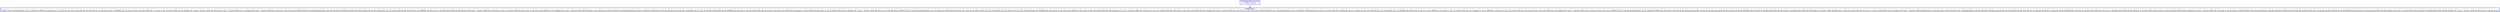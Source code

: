 digraph  g{
node [shape=rectangle, color=black, fontcolor=black, style=bold]
0 [label="LogSkolemFunctionCall
(\"{0}\", \"{1}\")" , color = blue] ; 
1 [label="LogSQLEval 
SELECT tab_73.primaryName, tab_77.character FROM casting AS tab_77, person AS tab_73, casting AS tab_74, title AS tab_75, person AS tab_76 WHERE tab_73.nconst = tab_74.nconst AND tab_75.tconst = tab_74.tconst AND tab_74.category IN ('actor', 'actress') AND tab_76.nconst = tab_77.nconst AND tab_77.category IN ('actor', 'actress') AND tab_73.nconst = tab_76.nconst UNION SELECT tab_98.primaryName, tab_101.character FROM person AS tab_100, casting AS tab_99, casting AS tab_101, person AS tab_98, title AS tab_102 WHERE tab_98.nconst = tab_99.nconst AND tab_99.category IN ('actor', 'actress') AND tab_100.nconst = tab_101.nconst AND tab_102.tconst = tab_101.tconst AND tab_101.category IN ('actor', 'actress') AND tab_98.nconst = tab_100.nconst UNION SELECT tab_94.primaryName, tab_97.character FROM person AS tab_96, person AS tab_94, casting AS tab_97, title AS tab_93, casting AS tab_95 WHERE tab_93.tconst = tab_95.tconst AND tab_94.nconst = tab_95.nconst AND tab_95.category = 'actor' AND tab_96.nconst = tab_97.nconst AND tab_97.category IN ('actor', 'actress') AND tab_94.nconst = tab_96.nconst UNION SELECT tab_103.primaryName, tab_107.character FROM person AS tab_103, title AS tab_108, title AS tab_105, casting AS tab_104, person AS tab_106, casting AS tab_107 WHERE tab_103.nconst = tab_104.nconst AND tab_105.tconst = tab_104.tconst AND tab_104.category IN ('actor', 'actress') AND tab_106.nconst = tab_107.nconst AND tab_108.tconst = tab_107.tconst AND tab_107.category IN ('actor', 'actress') AND tab_103.nconst = tab_106.nconst UNION SELECT tab_110.primaryName, tab_113.character FROM person AS tab_112, title AS tab_109, casting AS tab_111, person AS tab_110, title AS tab_114, casting AS tab_113 WHERE tab_109.tconst = tab_111.tconst AND tab_110.nconst = tab_111.nconst AND tab_111.category = 'actor' AND tab_112.nconst = tab_113.nconst AND tab_114.tconst = tab_113.tconst AND tab_113.category IN ('actor', 'actress') AND tab_110.nconst = tab_112.nconst UNION SELECT tab_88.primaryName, tab_91.character FROM title AS tab_87, title AS tab_92, person AS tab_88, casting AS tab_89, casting AS tab_91, person AS tab_90 WHERE tab_87.tconst = tab_89.tconst AND tab_88.nconst = tab_89.nconst AND tab_89.category = 'actress' AND tab_90.nconst = tab_91.nconst AND tab_92.tconst = tab_91.tconst AND tab_91.category IN ('actor', 'actress') AND tab_88.nconst = tab_90.nconst UNION SELECT tab_79.primaryName, tab_82.character FROM person AS tab_79, casting AS tab_80, title AS tab_78, person AS tab_81, casting AS tab_82 WHERE tab_78.tconst = tab_80.tconst AND tab_79.nconst = tab_80.nconst AND tab_80.category = 'actress' AND tab_81.nconst = tab_82.nconst AND tab_82.category IN ('actor', 'actress') AND tab_79.nconst = tab_81.nconst UNION SELECT tab_83.primaryName, tab_86.character FROM person AS tab_85, person AS tab_83, casting AS tab_86, casting AS tab_84 WHERE tab_83.nconst = tab_84.nconst AND tab_84.category IN ('actor', 'actress') AND tab_85.nconst = tab_86.nconst AND tab_86.category IN ('actor', 'actress') AND tab_83.nconst = tab_85.nconst", color = blue] ; 
0 -> 1 ; 
}


